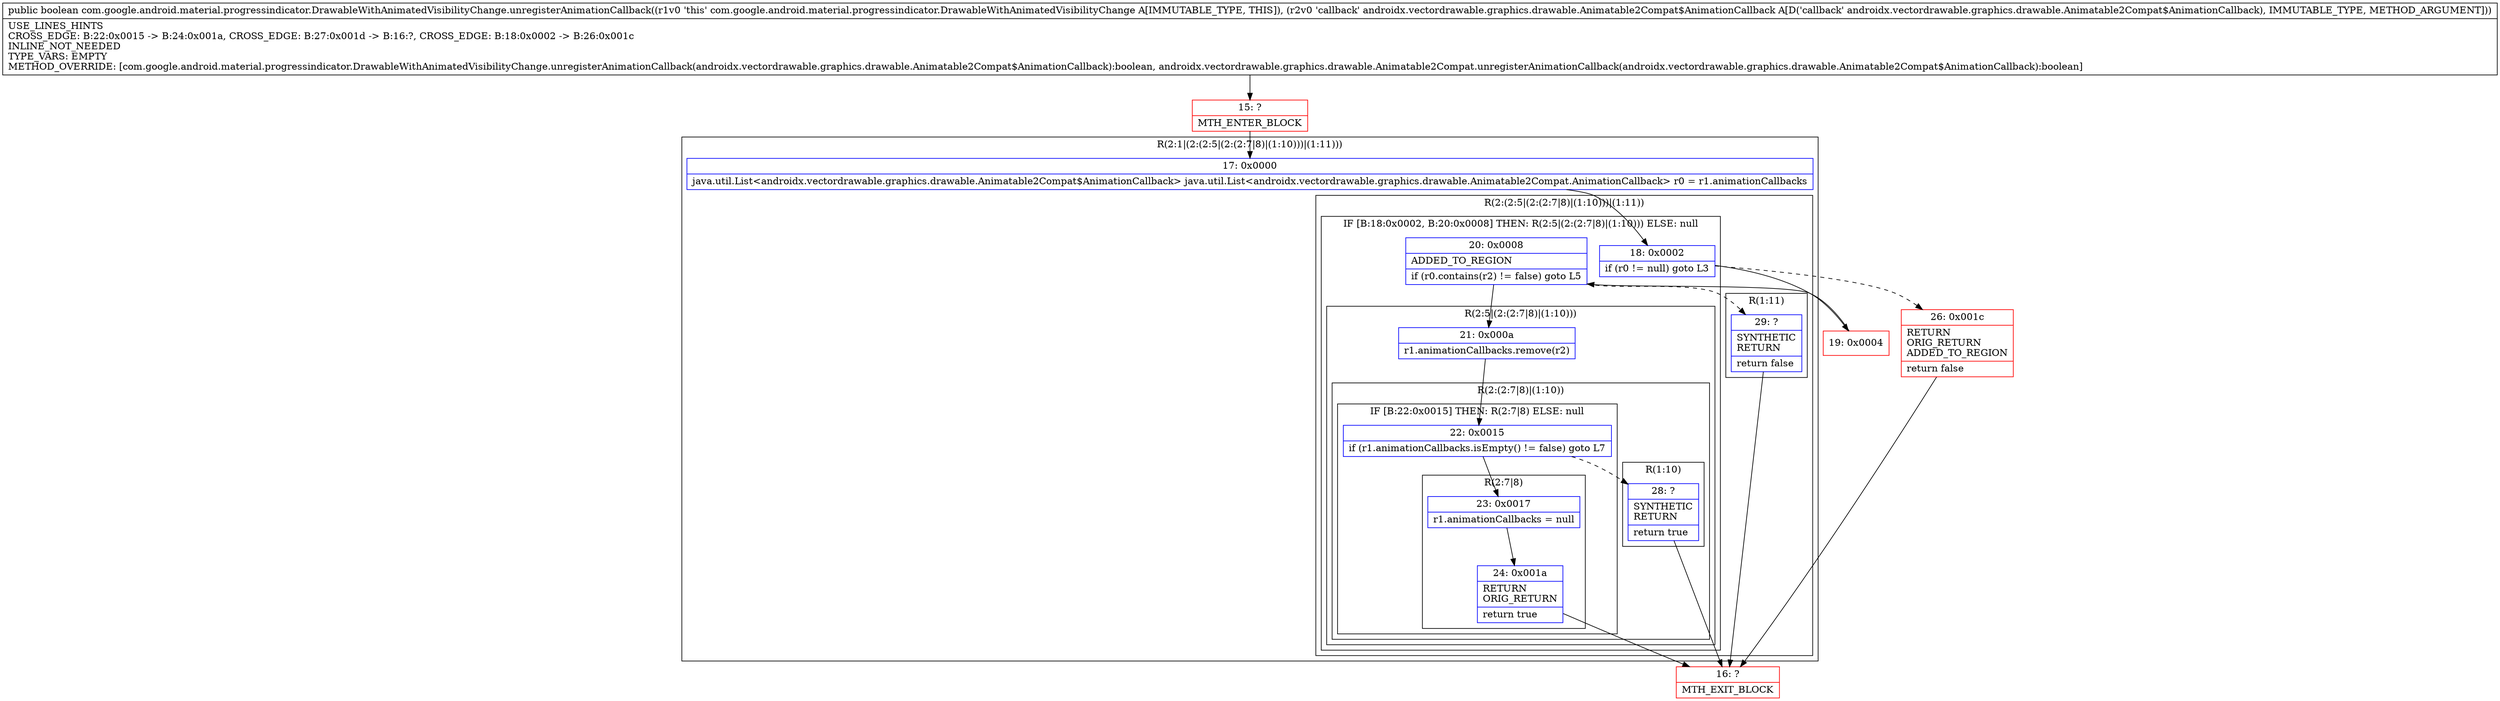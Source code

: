 digraph "CFG forcom.google.android.material.progressindicator.DrawableWithAnimatedVisibilityChange.unregisterAnimationCallback(Landroidx\/vectordrawable\/graphics\/drawable\/Animatable2Compat$AnimationCallback;)Z" {
subgraph cluster_Region_1776760814 {
label = "R(2:1|(2:(2:5|(2:(2:7|8)|(1:10)))|(1:11)))";
node [shape=record,color=blue];
Node_17 [shape=record,label="{17\:\ 0x0000|java.util.List\<androidx.vectordrawable.graphics.drawable.Animatable2Compat$AnimationCallback\> java.util.List\<androidx.vectordrawable.graphics.drawable.Animatable2Compat.AnimationCallback\> r0 = r1.animationCallbacks\l}"];
subgraph cluster_Region_13481141 {
label = "R(2:(2:5|(2:(2:7|8)|(1:10)))|(1:11))";
node [shape=record,color=blue];
subgraph cluster_IfRegion_1077863743 {
label = "IF [B:18:0x0002, B:20:0x0008] THEN: R(2:5|(2:(2:7|8)|(1:10))) ELSE: null";
node [shape=record,color=blue];
Node_18 [shape=record,label="{18\:\ 0x0002|if (r0 != null) goto L3\l}"];
Node_20 [shape=record,label="{20\:\ 0x0008|ADDED_TO_REGION\l|if (r0.contains(r2) != false) goto L5\l}"];
subgraph cluster_Region_2075481730 {
label = "R(2:5|(2:(2:7|8)|(1:10)))";
node [shape=record,color=blue];
Node_21 [shape=record,label="{21\:\ 0x000a|r1.animationCallbacks.remove(r2)\l}"];
subgraph cluster_Region_1457418449 {
label = "R(2:(2:7|8)|(1:10))";
node [shape=record,color=blue];
subgraph cluster_IfRegion_632568845 {
label = "IF [B:22:0x0015] THEN: R(2:7|8) ELSE: null";
node [shape=record,color=blue];
Node_22 [shape=record,label="{22\:\ 0x0015|if (r1.animationCallbacks.isEmpty() != false) goto L7\l}"];
subgraph cluster_Region_1219582994 {
label = "R(2:7|8)";
node [shape=record,color=blue];
Node_23 [shape=record,label="{23\:\ 0x0017|r1.animationCallbacks = null\l}"];
Node_24 [shape=record,label="{24\:\ 0x001a|RETURN\lORIG_RETURN\l|return true\l}"];
}
}
subgraph cluster_Region_425788096 {
label = "R(1:10)";
node [shape=record,color=blue];
Node_28 [shape=record,label="{28\:\ ?|SYNTHETIC\lRETURN\l|return true\l}"];
}
}
}
}
subgraph cluster_Region_1008509381 {
label = "R(1:11)";
node [shape=record,color=blue];
Node_29 [shape=record,label="{29\:\ ?|SYNTHETIC\lRETURN\l|return false\l}"];
}
}
}
Node_15 [shape=record,color=red,label="{15\:\ ?|MTH_ENTER_BLOCK\l}"];
Node_19 [shape=record,color=red,label="{19\:\ 0x0004}"];
Node_16 [shape=record,color=red,label="{16\:\ ?|MTH_EXIT_BLOCK\l}"];
Node_26 [shape=record,color=red,label="{26\:\ 0x001c|RETURN\lORIG_RETURN\lADDED_TO_REGION\l|return false\l}"];
MethodNode[shape=record,label="{public boolean com.google.android.material.progressindicator.DrawableWithAnimatedVisibilityChange.unregisterAnimationCallback((r1v0 'this' com.google.android.material.progressindicator.DrawableWithAnimatedVisibilityChange A[IMMUTABLE_TYPE, THIS]), (r2v0 'callback' androidx.vectordrawable.graphics.drawable.Animatable2Compat$AnimationCallback A[D('callback' androidx.vectordrawable.graphics.drawable.Animatable2Compat$AnimationCallback), IMMUTABLE_TYPE, METHOD_ARGUMENT]))  | USE_LINES_HINTS\lCROSS_EDGE: B:22:0x0015 \-\> B:24:0x001a, CROSS_EDGE: B:27:0x001d \-\> B:16:?, CROSS_EDGE: B:18:0x0002 \-\> B:26:0x001c\lINLINE_NOT_NEEDED\lTYPE_VARS: EMPTY\lMETHOD_OVERRIDE: [com.google.android.material.progressindicator.DrawableWithAnimatedVisibilityChange.unregisterAnimationCallback(androidx.vectordrawable.graphics.drawable.Animatable2Compat$AnimationCallback):boolean, androidx.vectordrawable.graphics.drawable.Animatable2Compat.unregisterAnimationCallback(androidx.vectordrawable.graphics.drawable.Animatable2Compat$AnimationCallback):boolean]\l}"];
MethodNode -> Node_15;Node_17 -> Node_18;
Node_18 -> Node_19;
Node_18 -> Node_26[style=dashed];
Node_20 -> Node_21;
Node_20 -> Node_29[style=dashed];
Node_21 -> Node_22;
Node_22 -> Node_23;
Node_22 -> Node_28[style=dashed];
Node_23 -> Node_24;
Node_24 -> Node_16;
Node_28 -> Node_16;
Node_29 -> Node_16;
Node_15 -> Node_17;
Node_19 -> Node_20;
Node_26 -> Node_16;
}

